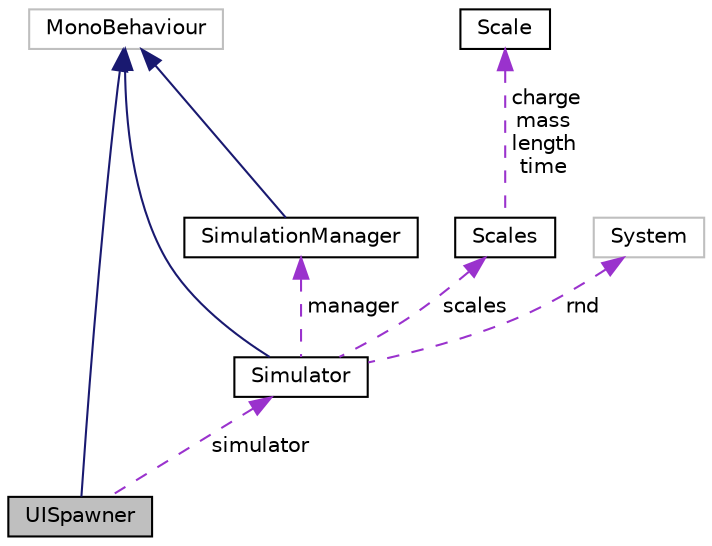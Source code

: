 digraph "UISpawner"
{
 // LATEX_PDF_SIZE
  edge [fontname="Helvetica",fontsize="10",labelfontname="Helvetica",labelfontsize="10"];
  node [fontname="Helvetica",fontsize="10",shape=record];
  Node1 [label="UISpawner",height=0.2,width=0.4,color="black", fillcolor="grey75", style="filled", fontcolor="black",tooltip=" "];
  Node2 -> Node1 [dir="back",color="midnightblue",fontsize="10",style="solid",fontname="Helvetica"];
  Node2 [label="MonoBehaviour",height=0.2,width=0.4,color="grey75", fillcolor="white", style="filled",tooltip=" "];
  Node3 -> Node1 [dir="back",color="darkorchid3",fontsize="10",style="dashed",label=" simulator" ,fontname="Helvetica"];
  Node3 [label="Simulator",height=0.2,width=0.4,color="black", fillcolor="white", style="filled",URL="$classSimulator.html",tooltip=" "];
  Node2 -> Node3 [dir="back",color="midnightblue",fontsize="10",style="solid",fontname="Helvetica"];
  Node4 -> Node3 [dir="back",color="darkorchid3",fontsize="10",style="dashed",label=" manager" ,fontname="Helvetica"];
  Node4 [label="SimulationManager",height=0.2,width=0.4,color="black", fillcolor="white", style="filled",URL="$classSimulationManager.html",tooltip=" "];
  Node2 -> Node4 [dir="back",color="midnightblue",fontsize="10",style="solid",fontname="Helvetica"];
  Node5 -> Node3 [dir="back",color="darkorchid3",fontsize="10",style="dashed",label=" scales" ,fontname="Helvetica"];
  Node5 [label="Scales",height=0.2,width=0.4,color="black", fillcolor="white", style="filled",URL="$classScales.html",tooltip=" "];
  Node6 -> Node5 [dir="back",color="darkorchid3",fontsize="10",style="dashed",label=" charge\nmass\nlength\ntime" ,fontname="Helvetica"];
  Node6 [label="Scale",height=0.2,width=0.4,color="black", fillcolor="white", style="filled",URL="$structScale.html",tooltip=" "];
  Node7 -> Node3 [dir="back",color="darkorchid3",fontsize="10",style="dashed",label=" rnd" ,fontname="Helvetica"];
  Node7 [label="System",height=0.2,width=0.4,color="grey75", fillcolor="white", style="filled",tooltip=" "];
}
